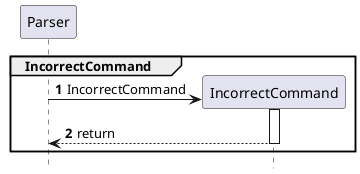 @startuml

group IncorrectCommand
'https://plantuml.com/sequence-diagram

hide footbox
autonumber


Parser -> IncorrectCommand **: IncorrectCommand
Activate IncorrectCommand
Parser <-- IncorrectCommand: return
Deactivate IncorrectCommand
end
@enduml